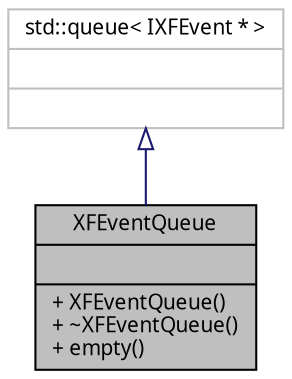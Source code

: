 digraph "XFEventQueue"
{
  edge [fontname="Helvetia.ttf",fontsize="10",labelfontname="Helvetia.ttf",labelfontsize="10"];
  node [fontname="Helvetia.ttf",fontsize="10",shape=record];
  Node0 [label="{XFEventQueue\n||+ XFEventQueue()\l+ ~XFEventQueue()\l+ empty()\l}",height=0.2,width=0.4,color="black", fillcolor="grey75", style="filled", fontcolor="black"];
  Node1 -> Node0 [dir="back",color="midnightblue",fontsize="10",style="solid",arrowtail="onormal",fontname="Helvetia.ttf"];
  Node1 [label="{std::queue\< IXFEvent * \>\n||}",height=0.2,width=0.4,color="grey75", fillcolor="white", style="filled"];
}
